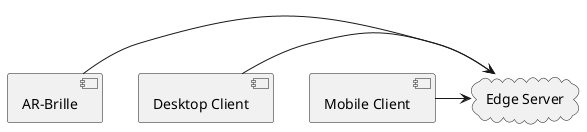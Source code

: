 @startuml
cloud "Edge Server" as Edge{

}
component AR-Brille as AR{

}
component "Desktop Client" as Desktop{

}
component "Mobile Client" as Mobile{

}

}
AR -> Edge
Desktop -> Edge
Mobile -> Edge

@enduml
